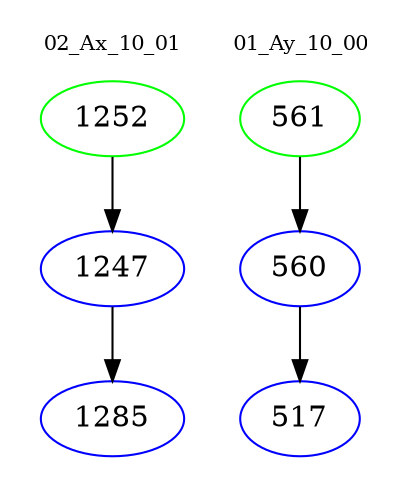 digraph{
subgraph cluster_0 {
color = white
label = "02_Ax_10_01";
fontsize=10;
T0_1252 [label="1252", color="green"]
T0_1252 -> T0_1247 [color="black"]
T0_1247 [label="1247", color="blue"]
T0_1247 -> T0_1285 [color="black"]
T0_1285 [label="1285", color="blue"]
}
subgraph cluster_1 {
color = white
label = "01_Ay_10_00";
fontsize=10;
T1_561 [label="561", color="green"]
T1_561 -> T1_560 [color="black"]
T1_560 [label="560", color="blue"]
T1_560 -> T1_517 [color="black"]
T1_517 [label="517", color="blue"]
}
}
